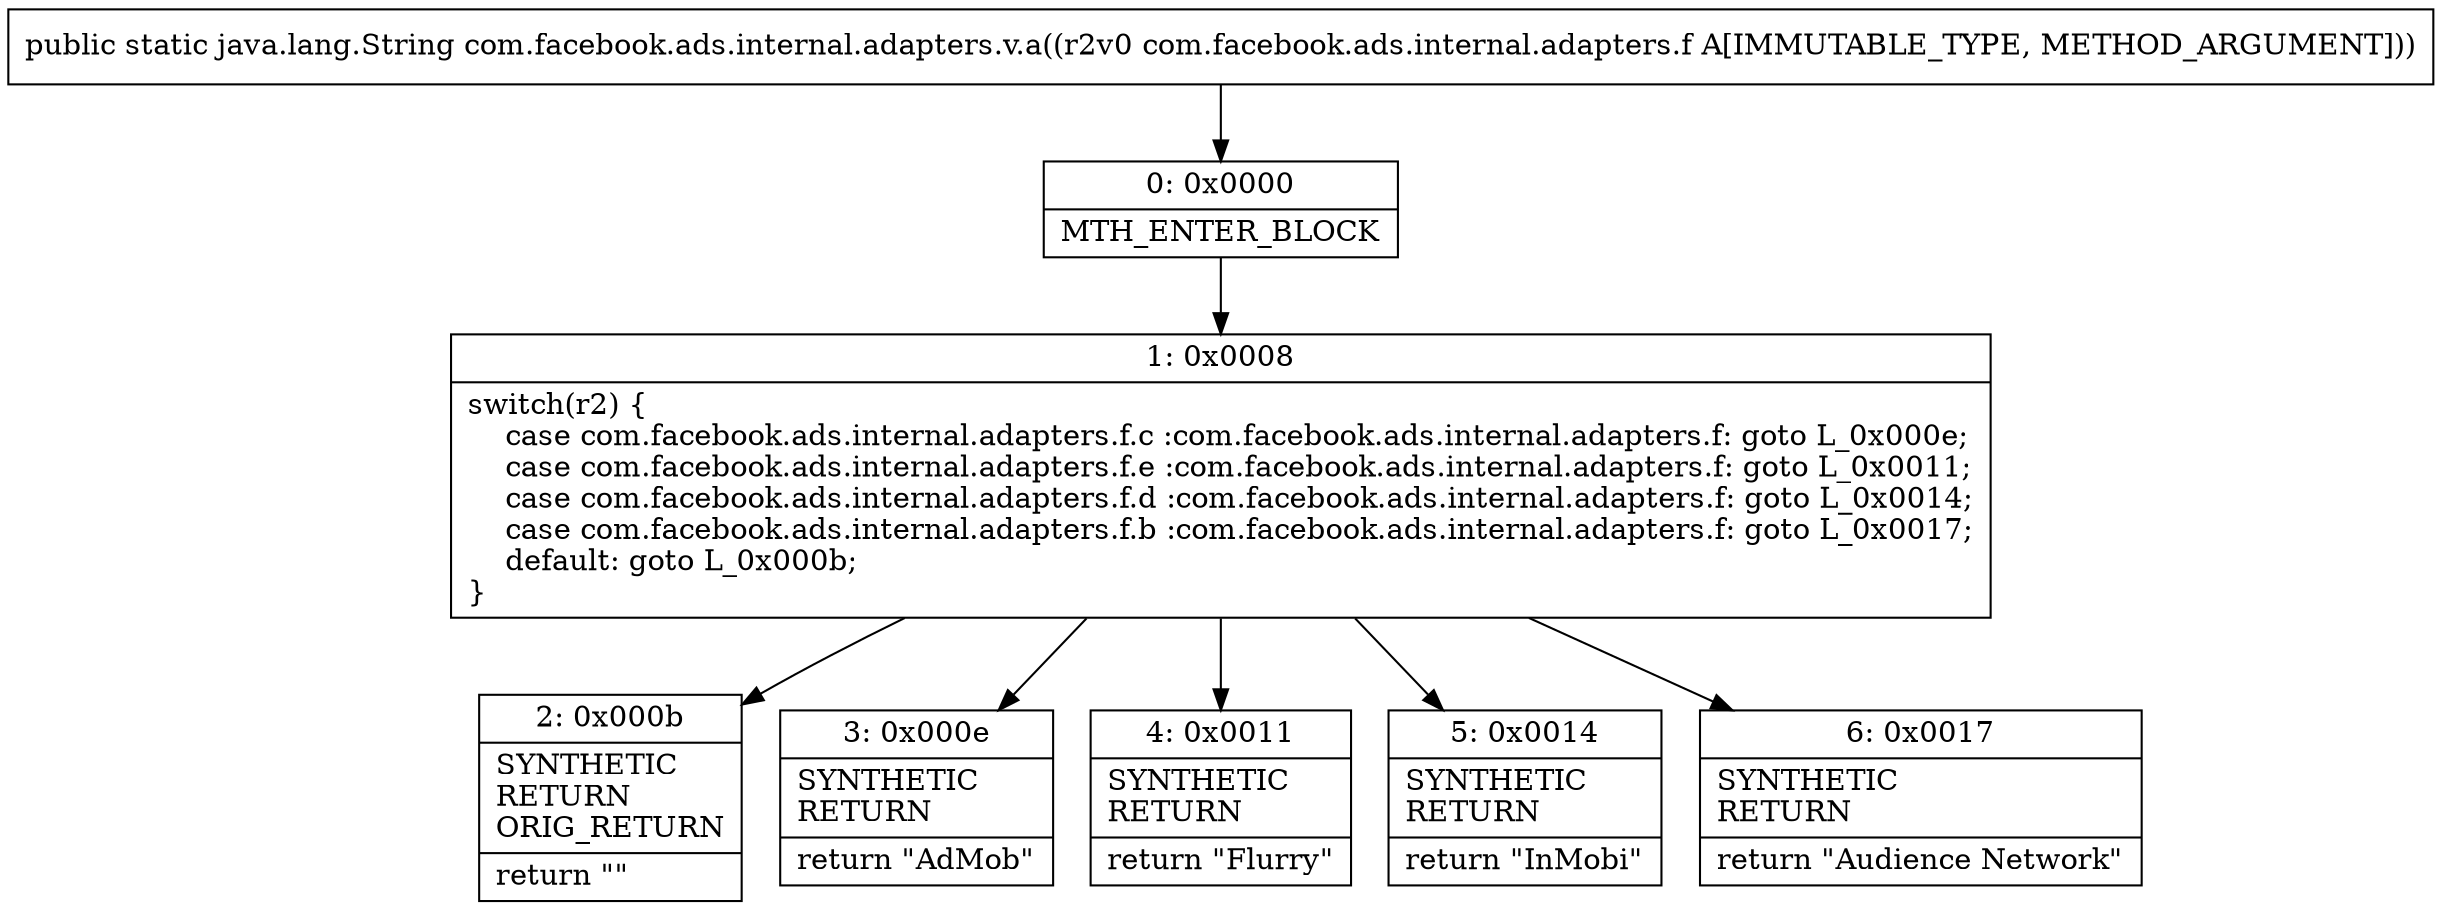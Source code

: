 digraph "CFG forcom.facebook.ads.internal.adapters.v.a(Lcom\/facebook\/ads\/internal\/adapters\/f;)Ljava\/lang\/String;" {
Node_0 [shape=record,label="{0\:\ 0x0000|MTH_ENTER_BLOCK\l}"];
Node_1 [shape=record,label="{1\:\ 0x0008|switch(r2) \{\l    case com.facebook.ads.internal.adapters.f.c :com.facebook.ads.internal.adapters.f: goto L_0x000e;\l    case com.facebook.ads.internal.adapters.f.e :com.facebook.ads.internal.adapters.f: goto L_0x0011;\l    case com.facebook.ads.internal.adapters.f.d :com.facebook.ads.internal.adapters.f: goto L_0x0014;\l    case com.facebook.ads.internal.adapters.f.b :com.facebook.ads.internal.adapters.f: goto L_0x0017;\l    default: goto L_0x000b;\l\}\l}"];
Node_2 [shape=record,label="{2\:\ 0x000b|SYNTHETIC\lRETURN\lORIG_RETURN\l|return \"\"\l}"];
Node_3 [shape=record,label="{3\:\ 0x000e|SYNTHETIC\lRETURN\l|return \"AdMob\"\l}"];
Node_4 [shape=record,label="{4\:\ 0x0011|SYNTHETIC\lRETURN\l|return \"Flurry\"\l}"];
Node_5 [shape=record,label="{5\:\ 0x0014|SYNTHETIC\lRETURN\l|return \"InMobi\"\l}"];
Node_6 [shape=record,label="{6\:\ 0x0017|SYNTHETIC\lRETURN\l|return \"Audience Network\"\l}"];
MethodNode[shape=record,label="{public static java.lang.String com.facebook.ads.internal.adapters.v.a((r2v0 com.facebook.ads.internal.adapters.f A[IMMUTABLE_TYPE, METHOD_ARGUMENT])) }"];
MethodNode -> Node_0;
Node_0 -> Node_1;
Node_1 -> Node_2;
Node_1 -> Node_3;
Node_1 -> Node_4;
Node_1 -> Node_5;
Node_1 -> Node_6;
}

